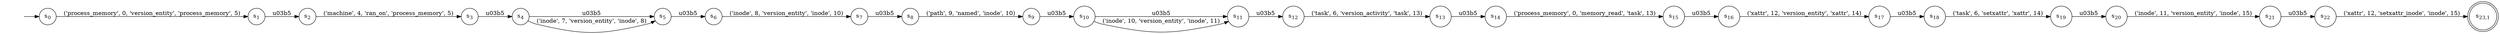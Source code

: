 digraph NFA {
    rankdir = LR;
    I [style = invis];
    I -> S0;
    S0 [label = <s<sub>0</sub>>, shape = circle];
    S1 [label = <s<sub>1</sub>>, shape = circle];
    S2 [label = <s<sub>2</sub>>, shape = circle];
    S3 [label = <s<sub>3</sub>>, shape = circle];
    S4 [label = <s<sub>4</sub>>, shape = circle];
    S5 [label = <s<sub>5</sub>>, shape = circle];
    S6 [label = <s<sub>6</sub>>, shape = circle];
    S7 [label = <s<sub>7</sub>>, shape = circle];
    S8 [label = <s<sub>8</sub>>, shape = circle];
    S9 [label = <s<sub>9</sub>>, shape = circle];
    S10 [label = <s<sub>10</sub>>, shape = circle];
    S11 [label = <s<sub>11</sub>>, shape = circle];
    S12 [label = <s<sub>12</sub>>, shape = circle];
    S13 [label = <s<sub>13</sub>>, shape = circle];
    S14 [label = <s<sub>14</sub>>, shape = circle];
    S15 [label = <s<sub>15</sub>>, shape = circle];
    S16 [label = <s<sub>16</sub>>, shape = circle];
    S17 [label = <s<sub>17</sub>>, shape = circle];
    S18 [label = <s<sub>18</sub>>, shape = circle];
    S19 [label = <s<sub>19</sub>>, shape = circle];
    S20 [label = <s<sub>20</sub>>, shape = circle];
    S21 [label = <s<sub>21</sub>>, shape = circle];
    S22 [label = <s<sub>22</sub>>, shape = circle];
    S23 [label = <s<sub>23,1</sub>>, shape = circle, peripheries = 2];
    S22 -> S23 [label = "('xattr', 12, 'setxattr_inode', 'inode', 15)"];
    S21 -> S22 [label = "\u03b5"];
    S20 -> S21 [label = "('inode', 11, 'version_entity', 'inode', 15)"];
    S19 -> S20 [label = "\u03b5"];
    S18 -> S19 [label = "('task', 6, 'setxattr', 'xattr', 14)"];
    S17 -> S18 [label = "\u03b5"];
    S16 -> S17 [label = "('xattr', 12, 'version_entity', 'xattr', 14)"];
    S15 -> S16 [label = "\u03b5"];
    S14 -> S15 [label = "('process_memory', 0, 'memory_read', 'task', 13)"];
    S13 -> S14 [label = "\u03b5"];
    S12 -> S13 [label = "('task', 6, 'version_activity', 'task', 13)"];
    S11 -> S12 [label = "\u03b5"];
    S10 -> S11 [label = "\u03b5"];
    S10 -> S11 [label = "('inode', 10, 'version_entity', 'inode', 11)"];
    S9 -> S10 [label = "\u03b5"];
    S8 -> S9 [label = "('path', 9, 'named', 'inode', 10)"];
    S7 -> S8 [label = "\u03b5"];
    S6 -> S7 [label = "('inode', 8, 'version_entity', 'inode', 10)"];
    S5 -> S6 [label = "\u03b5"];
    S4 -> S5 [label = "\u03b5"];
    S4 -> S5 [label = "('inode', 7, 'version_entity', 'inode', 8)"];
    S3 -> S4 [label = "\u03b5"];
    S2 -> S3 [label = "('machine', 4, 'ran_on', 'process_memory', 5)"];
    S1 -> S2 [label = "\u03b5"];
    S0 -> S1 [label = "('process_memory', 0, 'version_entity', 'process_memory', 5)"];
}
